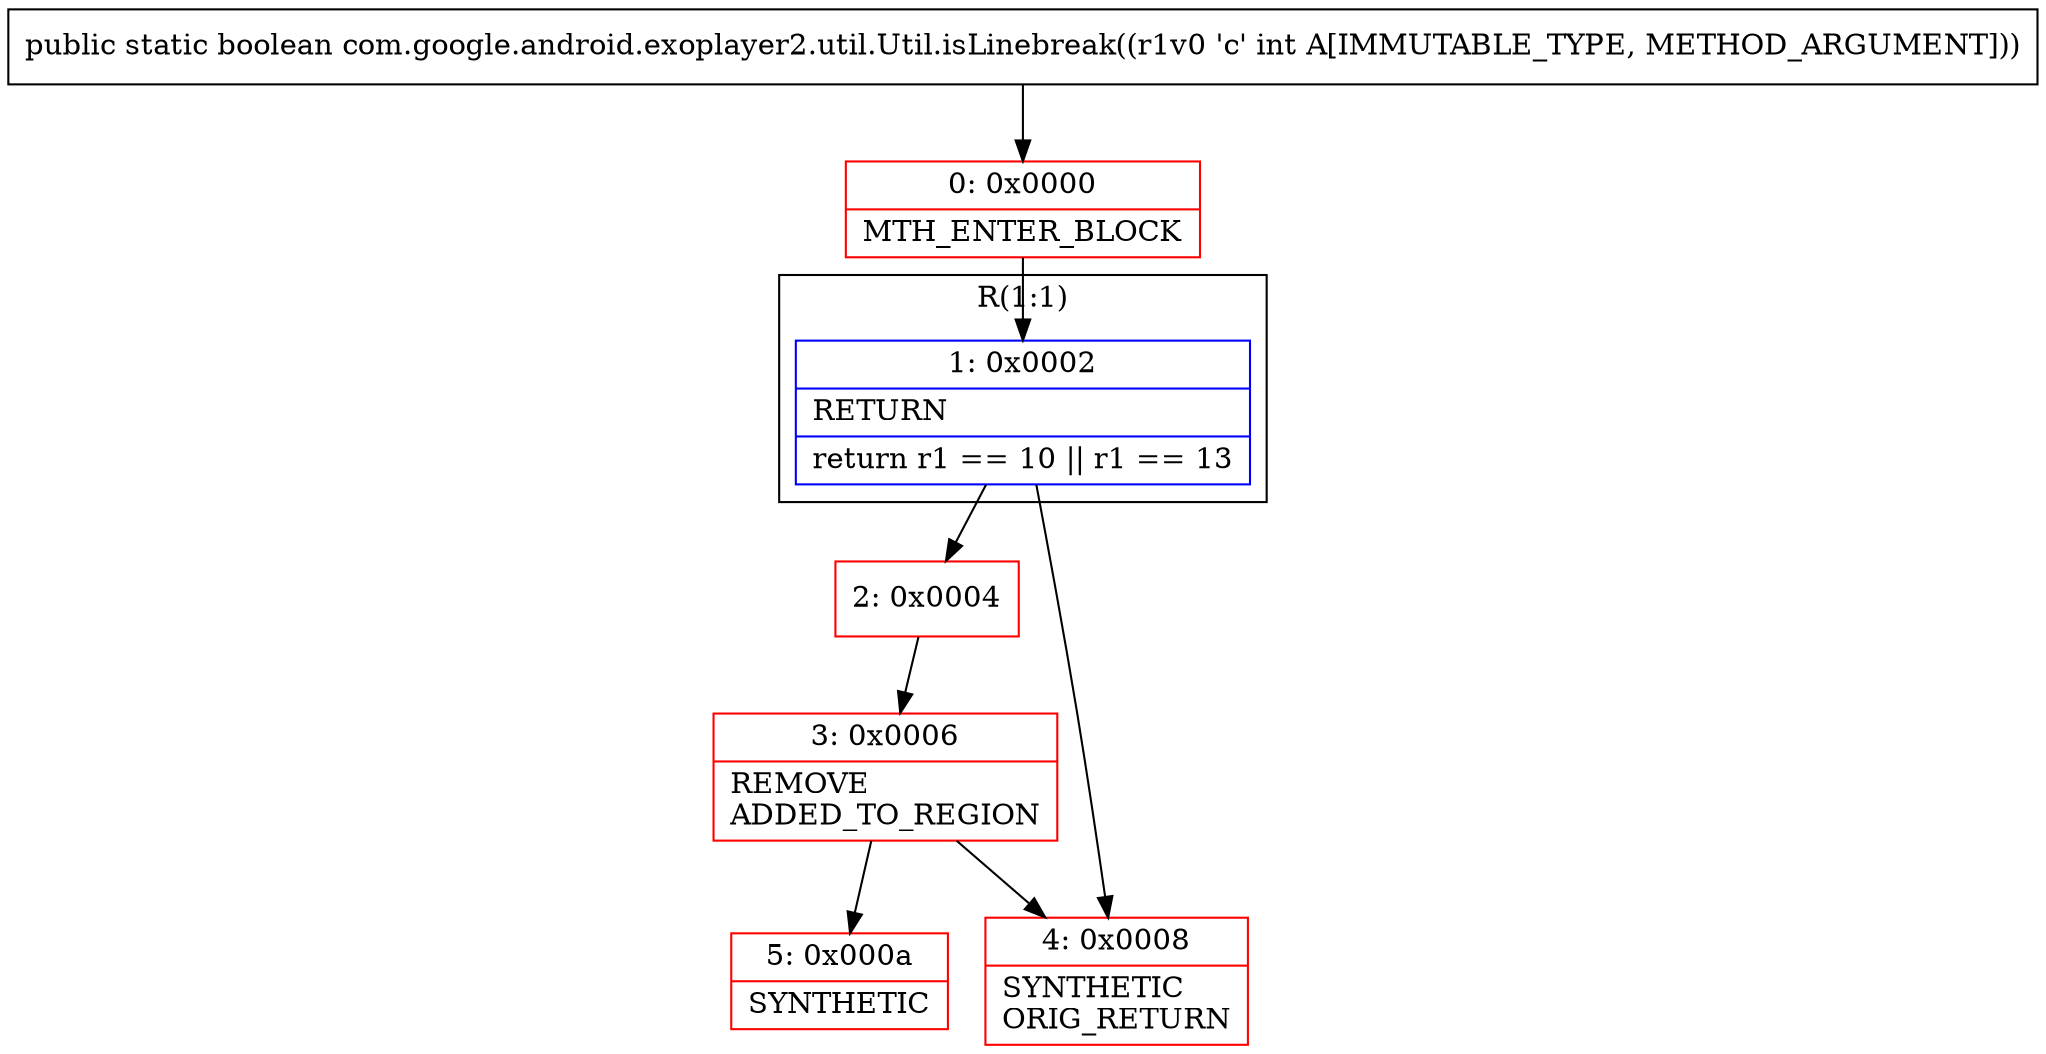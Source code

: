 digraph "CFG forcom.google.android.exoplayer2.util.Util.isLinebreak(I)Z" {
subgraph cluster_Region_15647034 {
label = "R(1:1)";
node [shape=record,color=blue];
Node_1 [shape=record,label="{1\:\ 0x0002|RETURN\l|return r1 == 10 \|\| r1 == 13\l}"];
}
Node_0 [shape=record,color=red,label="{0\:\ 0x0000|MTH_ENTER_BLOCK\l}"];
Node_2 [shape=record,color=red,label="{2\:\ 0x0004}"];
Node_3 [shape=record,color=red,label="{3\:\ 0x0006|REMOVE\lADDED_TO_REGION\l}"];
Node_4 [shape=record,color=red,label="{4\:\ 0x0008|SYNTHETIC\lORIG_RETURN\l}"];
Node_5 [shape=record,color=red,label="{5\:\ 0x000a|SYNTHETIC\l}"];
MethodNode[shape=record,label="{public static boolean com.google.android.exoplayer2.util.Util.isLinebreak((r1v0 'c' int A[IMMUTABLE_TYPE, METHOD_ARGUMENT])) }"];
MethodNode -> Node_0;
Node_1 -> Node_2;
Node_1 -> Node_4;
Node_0 -> Node_1;
Node_2 -> Node_3;
Node_3 -> Node_4;
Node_3 -> Node_5;
}

